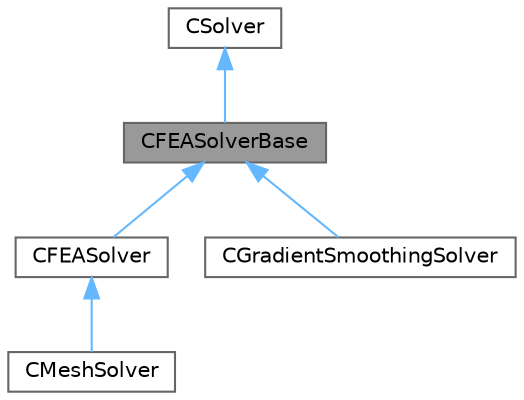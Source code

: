 digraph "CFEASolverBase"
{
 // LATEX_PDF_SIZE
  bgcolor="transparent";
  edge [fontname=Helvetica,fontsize=10,labelfontname=Helvetica,labelfontsize=10];
  node [fontname=Helvetica,fontsize=10,shape=box,height=0.2,width=0.4];
  Node1 [id="Node000001",label="CFEASolverBase",height=0.2,width=0.4,color="gray40", fillcolor="grey60", style="filled", fontcolor="black",tooltip="Base class for FEM elasticity solvers."];
  Node2 -> Node1 [id="edge1_Node000001_Node000002",dir="back",color="steelblue1",style="solid",tooltip=" "];
  Node2 [id="Node000002",label="CSolver",height=0.2,width=0.4,color="gray40", fillcolor="white", style="filled",URL="$classCSolver.html",tooltip=" "];
  Node1 -> Node3 [id="edge2_Node000001_Node000003",dir="back",color="steelblue1",style="solid",tooltip=" "];
  Node3 [id="Node000003",label="CFEASolver",height=0.2,width=0.4,color="gray40", fillcolor="white", style="filled",URL="$classCFEASolver.html",tooltip="Main class for defining a FEM solver for elastic structural problems."];
  Node3 -> Node4 [id="edge3_Node000003_Node000004",dir="back",color="steelblue1",style="solid",tooltip=" "];
  Node4 [id="Node000004",label="CMeshSolver",height=0.2,width=0.4,color="gray40", fillcolor="white", style="filled",URL="$classCMeshSolver.html",tooltip="Mesh deformation solver (pseudo elasticity)."];
  Node1 -> Node5 [id="edge4_Node000001_Node000005",dir="back",color="steelblue1",style="solid",tooltip=" "];
  Node5 [id="Node000005",label="CGradientSmoothingSolver",height=0.2,width=0.4,color="gray40", fillcolor="white", style="filled",URL="$classCGradientSmoothingSolver.html",tooltip="Main class for defining a Sobolev-based gradient smoothing."];
}
